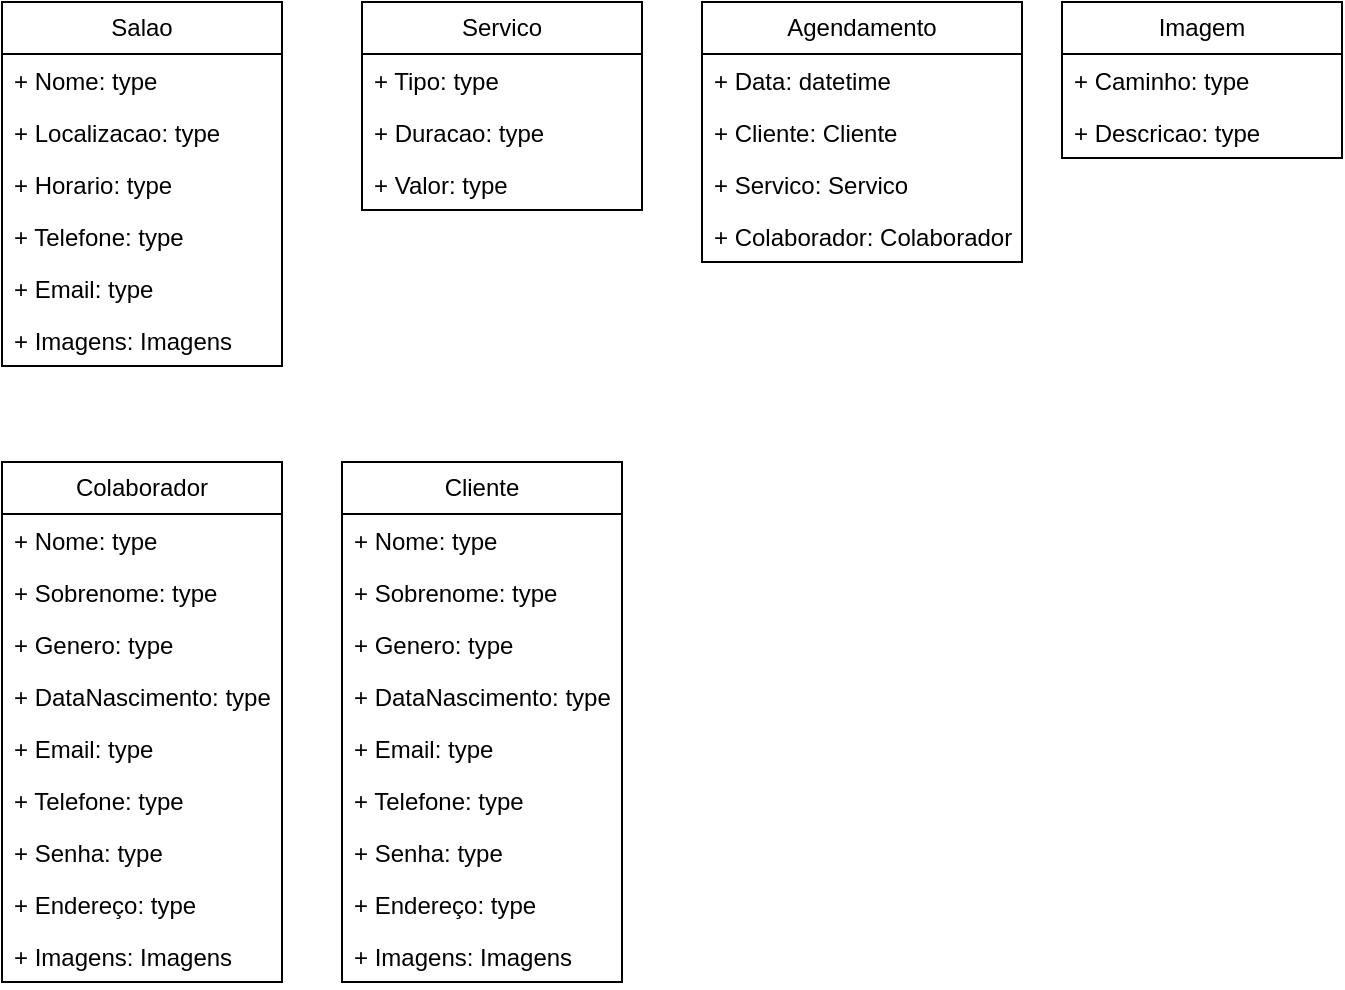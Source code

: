 <mxfile>
    <diagram name="Page-1" id="6133507b-19e7-1e82-6fc7-422aa6c4b21f">
        <mxGraphModel dx="1130" dy="779" grid="1" gridSize="10" guides="1" tooltips="1" connect="1" arrows="1" fold="1" page="1" pageScale="1" pageWidth="1100" pageHeight="850" background="none" math="0" shadow="0">
            <root>
                <mxCell id="0"/>
                <mxCell id="1" parent="0"/>
                <mxCell id="nm-3Dstg01Z_PE1IUT6b-1" value="Salao" style="swimlane;fontStyle=0;childLayout=stackLayout;horizontal=1;startSize=26;fillColor=none;horizontalStack=0;resizeParent=1;resizeParentMax=0;resizeLast=0;collapsible=1;marginBottom=0;whiteSpace=wrap;html=1;" parent="1" vertex="1">
                    <mxGeometry x="130" y="100" width="140" height="182" as="geometry"/>
                </mxCell>
                <mxCell id="nm-3Dstg01Z_PE1IUT6b-2" value="+ Nome: type" style="text;strokeColor=none;fillColor=none;align=left;verticalAlign=top;spacingLeft=4;spacingRight=4;overflow=hidden;rotatable=0;points=[[0,0.5],[1,0.5]];portConstraint=eastwest;whiteSpace=wrap;html=1;" parent="nm-3Dstg01Z_PE1IUT6b-1" vertex="1">
                    <mxGeometry y="26" width="140" height="26" as="geometry"/>
                </mxCell>
                <mxCell id="nm-3Dstg01Z_PE1IUT6b-3" value="+ Localizacao: type" style="text;strokeColor=none;fillColor=none;align=left;verticalAlign=top;spacingLeft=4;spacingRight=4;overflow=hidden;rotatable=0;points=[[0,0.5],[1,0.5]];portConstraint=eastwest;whiteSpace=wrap;html=1;" parent="nm-3Dstg01Z_PE1IUT6b-1" vertex="1">
                    <mxGeometry y="52" width="140" height="26" as="geometry"/>
                </mxCell>
                <mxCell id="nm-3Dstg01Z_PE1IUT6b-4" value="+ Horario: type" style="text;strokeColor=none;fillColor=none;align=left;verticalAlign=top;spacingLeft=4;spacingRight=4;overflow=hidden;rotatable=0;points=[[0,0.5],[1,0.5]];portConstraint=eastwest;whiteSpace=wrap;html=1;" parent="nm-3Dstg01Z_PE1IUT6b-1" vertex="1">
                    <mxGeometry y="78" width="140" height="26" as="geometry"/>
                </mxCell>
                <mxCell id="14" value="+ Telefone: type" style="text;strokeColor=none;fillColor=none;align=left;verticalAlign=top;spacingLeft=4;spacingRight=4;overflow=hidden;rotatable=0;points=[[0,0.5],[1,0.5]];portConstraint=eastwest;whiteSpace=wrap;html=1;" vertex="1" parent="nm-3Dstg01Z_PE1IUT6b-1">
                    <mxGeometry y="104" width="140" height="26" as="geometry"/>
                </mxCell>
                <mxCell id="15" value="+ Email: type" style="text;strokeColor=none;fillColor=none;align=left;verticalAlign=top;spacingLeft=4;spacingRight=4;overflow=hidden;rotatable=0;points=[[0,0.5],[1,0.5]];portConstraint=eastwest;whiteSpace=wrap;html=1;" vertex="1" parent="nm-3Dstg01Z_PE1IUT6b-1">
                    <mxGeometry y="130" width="140" height="26" as="geometry"/>
                </mxCell>
                <mxCell id="31" value="+ Imagens: Imagens" style="text;strokeColor=none;fillColor=none;align=left;verticalAlign=top;spacingLeft=4;spacingRight=4;overflow=hidden;rotatable=0;points=[[0,0.5],[1,0.5]];portConstraint=eastwest;whiteSpace=wrap;html=1;" vertex="1" parent="nm-3Dstg01Z_PE1IUT6b-1">
                    <mxGeometry y="156" width="140" height="26" as="geometry"/>
                </mxCell>
                <mxCell id="nm-3Dstg01Z_PE1IUT6b-5" value="Cliente" style="swimlane;fontStyle=0;childLayout=stackLayout;horizontal=1;startSize=26;fillColor=none;horizontalStack=0;resizeParent=1;resizeParentMax=0;resizeLast=0;collapsible=1;marginBottom=0;whiteSpace=wrap;html=1;" parent="1" vertex="1">
                    <mxGeometry x="300" y="330" width="140" height="260" as="geometry"/>
                </mxCell>
                <mxCell id="nm-3Dstg01Z_PE1IUT6b-7" value="+ Nome: type" style="text;strokeColor=none;fillColor=none;align=left;verticalAlign=top;spacingLeft=4;spacingRight=4;overflow=hidden;rotatable=0;points=[[0,0.5],[1,0.5]];portConstraint=eastwest;whiteSpace=wrap;html=1;" parent="nm-3Dstg01Z_PE1IUT6b-5" vertex="1">
                    <mxGeometry y="26" width="140" height="26" as="geometry"/>
                </mxCell>
                <mxCell id="nm-3Dstg01Z_PE1IUT6b-8" value="+ Sobrenome: type" style="text;strokeColor=none;fillColor=none;align=left;verticalAlign=top;spacingLeft=4;spacingRight=4;overflow=hidden;rotatable=0;points=[[0,0.5],[1,0.5]];portConstraint=eastwest;whiteSpace=wrap;html=1;" parent="nm-3Dstg01Z_PE1IUT6b-5" vertex="1">
                    <mxGeometry y="52" width="140" height="26" as="geometry"/>
                </mxCell>
                <mxCell id="8" value="+ Genero: type" style="text;strokeColor=none;fillColor=none;align=left;verticalAlign=top;spacingLeft=4;spacingRight=4;overflow=hidden;rotatable=0;points=[[0,0.5],[1,0.5]];portConstraint=eastwest;whiteSpace=wrap;html=1;" vertex="1" parent="nm-3Dstg01Z_PE1IUT6b-5">
                    <mxGeometry y="78" width="140" height="26" as="geometry"/>
                </mxCell>
                <mxCell id="9" value="+ DataNascimento: type" style="text;strokeColor=none;fillColor=none;align=left;verticalAlign=top;spacingLeft=4;spacingRight=4;overflow=hidden;rotatable=0;points=[[0,0.5],[1,0.5]];portConstraint=eastwest;whiteSpace=wrap;html=1;" vertex="1" parent="nm-3Dstg01Z_PE1IUT6b-5">
                    <mxGeometry y="104" width="140" height="26" as="geometry"/>
                </mxCell>
                <mxCell id="10" value="+ Email: type" style="text;strokeColor=none;fillColor=none;align=left;verticalAlign=top;spacingLeft=4;spacingRight=4;overflow=hidden;rotatable=0;points=[[0,0.5],[1,0.5]];portConstraint=eastwest;whiteSpace=wrap;html=1;" vertex="1" parent="nm-3Dstg01Z_PE1IUT6b-5">
                    <mxGeometry y="130" width="140" height="26" as="geometry"/>
                </mxCell>
                <mxCell id="11" value="+ Telefone: type" style="text;strokeColor=none;fillColor=none;align=left;verticalAlign=top;spacingLeft=4;spacingRight=4;overflow=hidden;rotatable=0;points=[[0,0.5],[1,0.5]];portConstraint=eastwest;whiteSpace=wrap;html=1;" vertex="1" parent="nm-3Dstg01Z_PE1IUT6b-5">
                    <mxGeometry y="156" width="140" height="26" as="geometry"/>
                </mxCell>
                <mxCell id="12" value="+ Senha: type" style="text;strokeColor=none;fillColor=none;align=left;verticalAlign=top;spacingLeft=4;spacingRight=4;overflow=hidden;rotatable=0;points=[[0,0.5],[1,0.5]];portConstraint=eastwest;whiteSpace=wrap;html=1;" vertex="1" parent="nm-3Dstg01Z_PE1IUT6b-5">
                    <mxGeometry y="182" width="140" height="26" as="geometry"/>
                </mxCell>
                <mxCell id="13" value="+ Endereço: type" style="text;strokeColor=none;fillColor=none;align=left;verticalAlign=top;spacingLeft=4;spacingRight=4;overflow=hidden;rotatable=0;points=[[0,0.5],[1,0.5]];portConstraint=eastwest;whiteSpace=wrap;html=1;" vertex="1" parent="nm-3Dstg01Z_PE1IUT6b-5">
                    <mxGeometry y="208" width="140" height="26" as="geometry"/>
                </mxCell>
                <mxCell id="32" value="+ Imagens: Imagens" style="text;strokeColor=none;fillColor=none;align=left;verticalAlign=top;spacingLeft=4;spacingRight=4;overflow=hidden;rotatable=0;points=[[0,0.5],[1,0.5]];portConstraint=eastwest;whiteSpace=wrap;html=1;" vertex="1" parent="nm-3Dstg01Z_PE1IUT6b-5">
                    <mxGeometry y="234" width="140" height="26" as="geometry"/>
                </mxCell>
                <mxCell id="nm-3Dstg01Z_PE1IUT6b-13" value="Agendamento" style="swimlane;fontStyle=0;childLayout=stackLayout;horizontal=1;startSize=26;fillColor=none;horizontalStack=0;resizeParent=1;resizeParentMax=0;resizeLast=0;collapsible=1;marginBottom=0;whiteSpace=wrap;html=1;" parent="1" vertex="1">
                    <mxGeometry x="480" y="100" width="160" height="130" as="geometry"/>
                </mxCell>
                <mxCell id="nm-3Dstg01Z_PE1IUT6b-14" value="+ Data: datetime" style="text;strokeColor=none;fillColor=none;align=left;verticalAlign=top;spacingLeft=4;spacingRight=4;overflow=hidden;rotatable=0;points=[[0,0.5],[1,0.5]];portConstraint=eastwest;whiteSpace=wrap;html=1;" parent="nm-3Dstg01Z_PE1IUT6b-13" vertex="1">
                    <mxGeometry y="26" width="160" height="26" as="geometry"/>
                </mxCell>
                <mxCell id="nm-3Dstg01Z_PE1IUT6b-15" value="+ Cliente: Cliente" style="text;strokeColor=none;fillColor=none;align=left;verticalAlign=top;spacingLeft=4;spacingRight=4;overflow=hidden;rotatable=0;points=[[0,0.5],[1,0.5]];portConstraint=eastwest;whiteSpace=wrap;html=1;" parent="nm-3Dstg01Z_PE1IUT6b-13" vertex="1">
                    <mxGeometry y="52" width="160" height="26" as="geometry"/>
                </mxCell>
                <mxCell id="nm-3Dstg01Z_PE1IUT6b-16" value="+ Servico: Servico" style="text;strokeColor=none;fillColor=none;align=left;verticalAlign=top;spacingLeft=4;spacingRight=4;overflow=hidden;rotatable=0;points=[[0,0.5],[1,0.5]];portConstraint=eastwest;whiteSpace=wrap;html=1;" parent="nm-3Dstg01Z_PE1IUT6b-13" vertex="1">
                    <mxGeometry y="78" width="160" height="26" as="geometry"/>
                </mxCell>
                <mxCell id="30" value="+ Colaborador: Colaborador" style="text;strokeColor=none;fillColor=none;align=left;verticalAlign=top;spacingLeft=4;spacingRight=4;overflow=hidden;rotatable=0;points=[[0,0.5],[1,0.5]];portConstraint=eastwest;whiteSpace=wrap;html=1;" vertex="1" parent="nm-3Dstg01Z_PE1IUT6b-13">
                    <mxGeometry y="104" width="160" height="26" as="geometry"/>
                </mxCell>
                <mxCell id="nm-3Dstg01Z_PE1IUT6b-17" value="Servico" style="swimlane;fontStyle=0;childLayout=stackLayout;horizontal=1;startSize=26;fillColor=none;horizontalStack=0;resizeParent=1;resizeParentMax=0;resizeLast=0;collapsible=1;marginBottom=0;whiteSpace=wrap;html=1;" parent="1" vertex="1">
                    <mxGeometry x="310" y="100" width="140" height="104" as="geometry"/>
                </mxCell>
                <mxCell id="nm-3Dstg01Z_PE1IUT6b-18" value="+ Tipo: type" style="text;strokeColor=none;fillColor=none;align=left;verticalAlign=top;spacingLeft=4;spacingRight=4;overflow=hidden;rotatable=0;points=[[0,0.5],[1,0.5]];portConstraint=eastwest;whiteSpace=wrap;html=1;" parent="nm-3Dstg01Z_PE1IUT6b-17" vertex="1">
                    <mxGeometry y="26" width="140" height="26" as="geometry"/>
                </mxCell>
                <mxCell id="nm-3Dstg01Z_PE1IUT6b-19" value="+ Duracao: type" style="text;strokeColor=none;fillColor=none;align=left;verticalAlign=top;spacingLeft=4;spacingRight=4;overflow=hidden;rotatable=0;points=[[0,0.5],[1,0.5]];portConstraint=eastwest;whiteSpace=wrap;html=1;" parent="nm-3Dstg01Z_PE1IUT6b-17" vertex="1">
                    <mxGeometry y="52" width="140" height="26" as="geometry"/>
                </mxCell>
                <mxCell id="nm-3Dstg01Z_PE1IUT6b-20" value="+ Valor: type" style="text;strokeColor=none;fillColor=none;align=left;verticalAlign=top;spacingLeft=4;spacingRight=4;overflow=hidden;rotatable=0;points=[[0,0.5],[1,0.5]];portConstraint=eastwest;whiteSpace=wrap;html=1;" parent="nm-3Dstg01Z_PE1IUT6b-17" vertex="1">
                    <mxGeometry y="78" width="140" height="26" as="geometry"/>
                </mxCell>
                <mxCell id="nm-3Dstg01Z_PE1IUT6b-21" value="Imagem" style="swimlane;fontStyle=0;childLayout=stackLayout;horizontal=1;startSize=26;fillColor=none;horizontalStack=0;resizeParent=1;resizeParentMax=0;resizeLast=0;collapsible=1;marginBottom=0;whiteSpace=wrap;html=1;" parent="1" vertex="1">
                    <mxGeometry x="660" y="100" width="140" height="78" as="geometry"/>
                </mxCell>
                <mxCell id="nm-3Dstg01Z_PE1IUT6b-22" value="+ Caminho: type" style="text;strokeColor=none;fillColor=none;align=left;verticalAlign=top;spacingLeft=4;spacingRight=4;overflow=hidden;rotatable=0;points=[[0,0.5],[1,0.5]];portConstraint=eastwest;whiteSpace=wrap;html=1;" parent="nm-3Dstg01Z_PE1IUT6b-21" vertex="1">
                    <mxGeometry y="26" width="140" height="26" as="geometry"/>
                </mxCell>
                <mxCell id="nm-3Dstg01Z_PE1IUT6b-23" value="+ Descricao: type" style="text;strokeColor=none;fillColor=none;align=left;verticalAlign=top;spacingLeft=4;spacingRight=4;overflow=hidden;rotatable=0;points=[[0,0.5],[1,0.5]];portConstraint=eastwest;whiteSpace=wrap;html=1;" parent="nm-3Dstg01Z_PE1IUT6b-21" vertex="1">
                    <mxGeometry y="52" width="140" height="26" as="geometry"/>
                </mxCell>
                <mxCell id="17" value="Colaborador" style="swimlane;fontStyle=0;childLayout=stackLayout;horizontal=1;startSize=26;fillColor=none;horizontalStack=0;resizeParent=1;resizeParentMax=0;resizeLast=0;collapsible=1;marginBottom=0;whiteSpace=wrap;html=1;" vertex="1" parent="1">
                    <mxGeometry x="130" y="330" width="140" height="260" as="geometry"/>
                </mxCell>
                <mxCell id="18" value="+ Nome: type" style="text;strokeColor=none;fillColor=none;align=left;verticalAlign=top;spacingLeft=4;spacingRight=4;overflow=hidden;rotatable=0;points=[[0,0.5],[1,0.5]];portConstraint=eastwest;whiteSpace=wrap;html=1;" vertex="1" parent="17">
                    <mxGeometry y="26" width="140" height="26" as="geometry"/>
                </mxCell>
                <mxCell id="19" value="+ Sobrenome: type" style="text;strokeColor=none;fillColor=none;align=left;verticalAlign=top;spacingLeft=4;spacingRight=4;overflow=hidden;rotatable=0;points=[[0,0.5],[1,0.5]];portConstraint=eastwest;whiteSpace=wrap;html=1;" vertex="1" parent="17">
                    <mxGeometry y="52" width="140" height="26" as="geometry"/>
                </mxCell>
                <mxCell id="20" value="+ Genero: type" style="text;strokeColor=none;fillColor=none;align=left;verticalAlign=top;spacingLeft=4;spacingRight=4;overflow=hidden;rotatable=0;points=[[0,0.5],[1,0.5]];portConstraint=eastwest;whiteSpace=wrap;html=1;" vertex="1" parent="17">
                    <mxGeometry y="78" width="140" height="26" as="geometry"/>
                </mxCell>
                <mxCell id="21" value="+ DataNascimento: type" style="text;strokeColor=none;fillColor=none;align=left;verticalAlign=top;spacingLeft=4;spacingRight=4;overflow=hidden;rotatable=0;points=[[0,0.5],[1,0.5]];portConstraint=eastwest;whiteSpace=wrap;html=1;" vertex="1" parent="17">
                    <mxGeometry y="104" width="140" height="26" as="geometry"/>
                </mxCell>
                <mxCell id="22" value="+ Email: type" style="text;strokeColor=none;fillColor=none;align=left;verticalAlign=top;spacingLeft=4;spacingRight=4;overflow=hidden;rotatable=0;points=[[0,0.5],[1,0.5]];portConstraint=eastwest;whiteSpace=wrap;html=1;" vertex="1" parent="17">
                    <mxGeometry y="130" width="140" height="26" as="geometry"/>
                </mxCell>
                <mxCell id="23" value="+ Telefone: type" style="text;strokeColor=none;fillColor=none;align=left;verticalAlign=top;spacingLeft=4;spacingRight=4;overflow=hidden;rotatable=0;points=[[0,0.5],[1,0.5]];portConstraint=eastwest;whiteSpace=wrap;html=1;" vertex="1" parent="17">
                    <mxGeometry y="156" width="140" height="26" as="geometry"/>
                </mxCell>
                <mxCell id="24" value="+ Senha: type" style="text;strokeColor=none;fillColor=none;align=left;verticalAlign=top;spacingLeft=4;spacingRight=4;overflow=hidden;rotatable=0;points=[[0,0.5],[1,0.5]];portConstraint=eastwest;whiteSpace=wrap;html=1;" vertex="1" parent="17">
                    <mxGeometry y="182" width="140" height="26" as="geometry"/>
                </mxCell>
                <mxCell id="25" value="+ Endereço: type" style="text;strokeColor=none;fillColor=none;align=left;verticalAlign=top;spacingLeft=4;spacingRight=4;overflow=hidden;rotatable=0;points=[[0,0.5],[1,0.5]];portConstraint=eastwest;whiteSpace=wrap;html=1;" vertex="1" parent="17">
                    <mxGeometry y="208" width="140" height="26" as="geometry"/>
                </mxCell>
                <mxCell id="33" value="+ Imagens: Imagens" style="text;strokeColor=none;fillColor=none;align=left;verticalAlign=top;spacingLeft=4;spacingRight=4;overflow=hidden;rotatable=0;points=[[0,0.5],[1,0.5]];portConstraint=eastwest;whiteSpace=wrap;html=1;" vertex="1" parent="17">
                    <mxGeometry y="234" width="140" height="26" as="geometry"/>
                </mxCell>
            </root>
        </mxGraphModel>
    </diagram>
</mxfile>